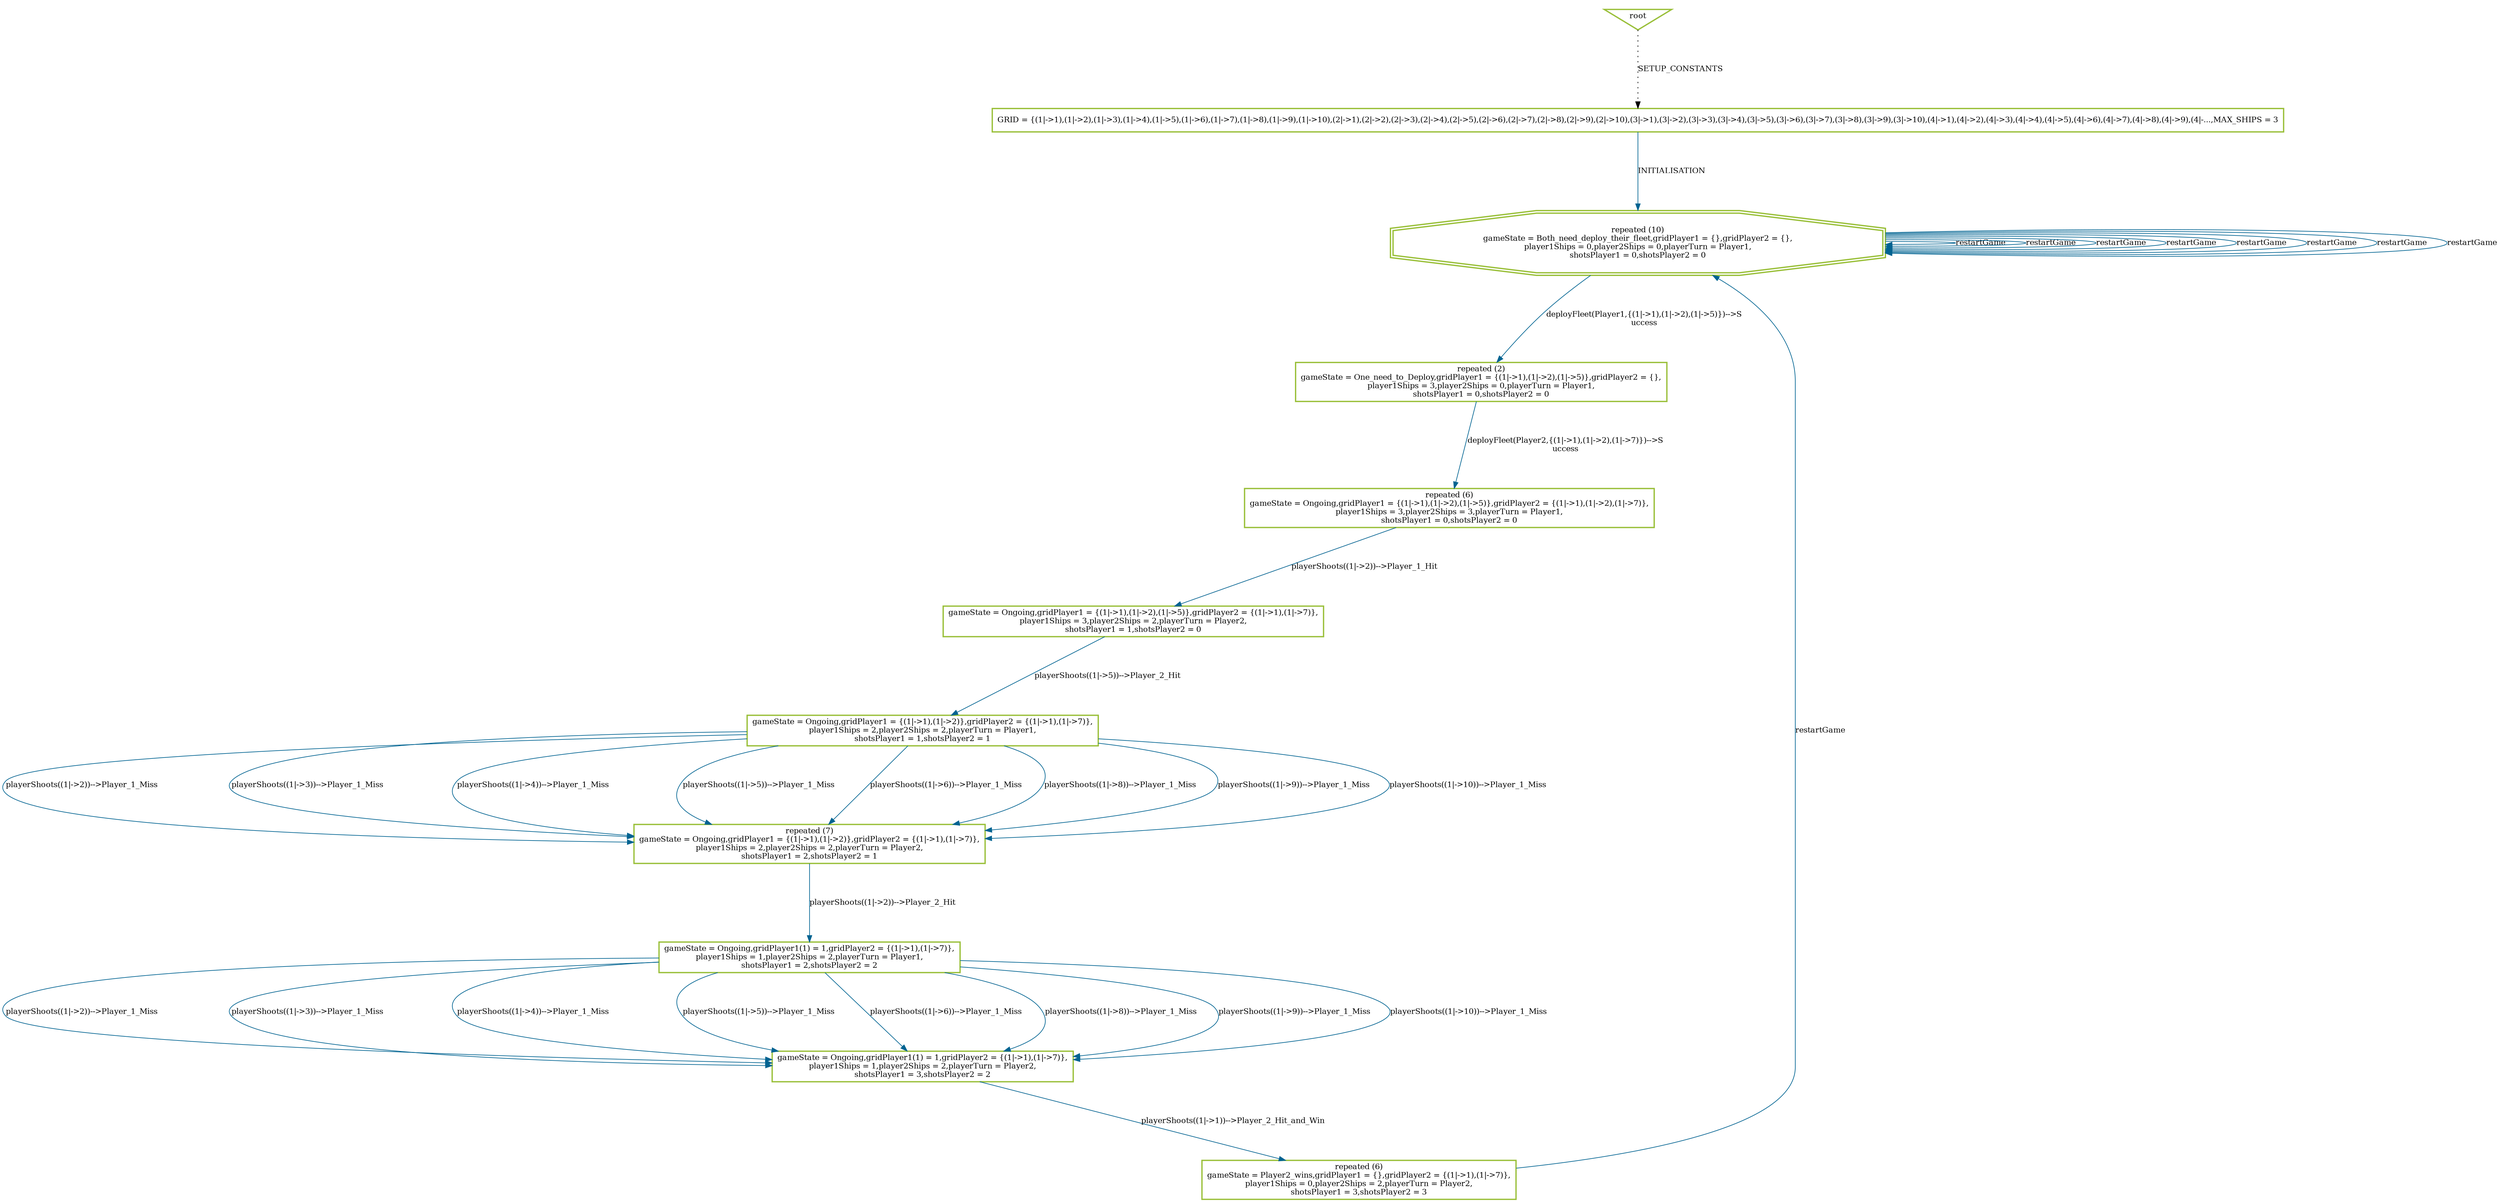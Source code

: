 digraph history {
graph [nodesep=1.5, ranksep=1.5];
0 [shape=box, color="#99BF38", fontsize=12, penwidth=2, label="GRID = \{(1\|-\>1),(1\|-\>2),(1\|-\>3),(1\|-\>4),(1\|-\>5),(1\|-\>6),(1\|-\>7),(1\|-\>8),(1\|-\>9),(1\|-\>10),(2\|-\>1),(2\|-\>2),(2\|-\>3),(2\|-\>4),(2\|-\>5),(2\|-\>6),(2\|-\>7),(2\|-\>8),(2\|-\>9),(2\|-\>10),(3\|-\>1),(3\|-\>2),(3\|-\>3),(3\|-\>4),(3\|-\>5),(3\|-\>6),(3\|-\>7),(3\|-\>8),(3\|-\>9),(3\|-\>10),(4\|-\>1),(4\|-\>2),(4\|-\>3),(4\|-\>4),(4\|-\>5),(4\|-\>6),(4\|-\>7),(4\|-\>8),(4\|-\>9),(4\|-...,MAX_SHIPS = 3"];

1 [shape=doubleoctagon, color="#99BF38", fontsize=12, penwidth=2, label="repeated (10)\ngameState = Both_need_deploy_their_fleet,gridPlayer1 = \{\},gridPlayer2 = \{\},\nplayer1Ships = 0,player2Ships = 0,playerTurn = Player1,\nshotsPlayer1 = 0,shotsPlayer2 = 0"];

4 [shape=box, color="#99BF38", fontsize=12, penwidth=2, label="repeated (2)\ngameState = One_need_to_Deploy,gridPlayer1 = \{(1\|-\>1),(1\|-\>2),(1\|-\>5)\},gridPlayer2 = \{\},\nplayer1Ships = 3,player2Ships = 0,playerTurn = Player1,\nshotsPlayer1 = 0,shotsPlayer2 = 0"];

16 [shape=box, color="#99BF38", fontsize=12, penwidth=2, label="repeated (6)\ngameState = Ongoing,gridPlayer1 = \{(1\|-\>1),(1\|-\>2),(1\|-\>5)\},gridPlayer2 = \{(1\|-\>1),(1\|-\>2),(1\|-\>7)\},\nplayer1Ships = 3,player2Ships = 3,playerTurn = Player1,\nshotsPlayer1 = 0,shotsPlayer2 = 0"];

23 [shape=box, color="#99BF38", fontsize=12, penwidth=2, label="gameState = Ongoing,gridPlayer1 = \{(1\|-\>1),(1\|-\>2),(1\|-\>5)\},gridPlayer2 = \{(1\|-\>1),(1\|-\>7)\},\nplayer1Ships = 3,player2Ships = 2,playerTurn = Player2,\nshotsPlayer1 = 1,shotsPlayer2 = 0"];

29 [shape=box, color="#99BF38", fontsize=12, penwidth=2, label="gameState = Ongoing,gridPlayer1 = \{(1\|-\>1),(1\|-\>2)\},gridPlayer2 = \{(1\|-\>1),(1\|-\>7)\},\nplayer1Ships = 2,player2Ships = 2,playerTurn = Player1,\nshotsPlayer1 = 1,shotsPlayer2 = 1"];

40 [shape=box, color="#99BF38", fontsize=12, penwidth=2, label="repeated (7)\ngameState = Ongoing,gridPlayer1 = \{(1\|-\>1),(1\|-\>2)\},gridPlayer2 = \{(1\|-\>1),(1\|-\>7)\},\nplayer1Ships = 2,player2Ships = 2,playerTurn = Player2,\nshotsPlayer1 = 2,shotsPlayer2 = 1"];

43 [shape=box, color="#99BF38", fontsize=12, penwidth=2, label="gameState = Ongoing,gridPlayer1(1) = 1,gridPlayer2 = \{(1\|-\>1),(1\|-\>7)\},\nplayer1Ships = 1,player2Ships = 2,playerTurn = Player1,\nshotsPlayer1 = 2,shotsPlayer2 = 2"];

46 [shape=box, color="#99BF38", fontsize=12, penwidth=2, label="gameState = Ongoing,gridPlayer1(1) = 1,gridPlayer2 = \{(1\|-\>1),(1\|-\>7)\},\nplayer1Ships = 1,player2Ships = 2,playerTurn = Player2,\nshotsPlayer1 = 3,shotsPlayer2 = 2"];

48 [shape=box, color="#99BF38", fontsize=12, penwidth=2, label="repeated (6)\ngameState = Player2_wins,gridPlayer1 = \{\},gridPlayer2 = \{(1\|-\>1),(1\|-\>7)\},\nplayer1Ships = 0,player2Ships = 2,playerTurn = Player2,\nshotsPlayer1 = 3,shotsPlayer2 = 3"];

root [shape=invtriangle, color="#99BF38", fontsize=12, penwidth=2, label="root"];

root -> 0 [style = dotted, color = black, label="SETUP_CONSTANTS", fontsize=12];

0 -> 1 [color = "#006391", label="INITIALISATION", fontsize=12];

1 -> 1 [color = "#006391", label="restartGame", fontsize=12];

1 -> 4 [color = "#006391", label="deployFleet(Player1,\{(1\|-\>1),(1\|-\>2),(1\|-\>5)\})--\>S\nuccess", fontsize=12];


4 -> 16 [color = "#006391", label="deployFleet(Player2,\{(1\|-\>1),(1\|-\>2),(1\|-\>7)\})--\>S\nuccess", fontsize=12];






16 -> 23 [color = "#006391", label="playerShoots((1\|-\>2))--\>Player_1_Hit", fontsize=12];

23 -> 29 [color = "#006391", label="playerShoots((1\|-\>5))--\>Player_2_Hit", fontsize=12];

29 -> 40 [color = "#006391", label="playerShoots((1\|-\>2))--\>Player_1_Miss", fontsize=12];
29 -> 40 [color = "#006391", label="playerShoots((1\|-\>3))--\>Player_1_Miss", fontsize=12];
29 -> 40 [color = "#006391", label="playerShoots((1\|-\>4))--\>Player_1_Miss", fontsize=12];
29 -> 40 [color = "#006391", label="playerShoots((1\|-\>5))--\>Player_1_Miss", fontsize=12];
29 -> 40 [color = "#006391", label="playerShoots((1\|-\>6))--\>Player_1_Miss", fontsize=12];
29 -> 40 [color = "#006391", label="playerShoots((1\|-\>8))--\>Player_1_Miss", fontsize=12];
29 -> 40 [color = "#006391", label="playerShoots((1\|-\>9))--\>Player_1_Miss", fontsize=12];
29 -> 40 [color = "#006391", label="playerShoots((1\|-\>10))--\>Player_1_Miss", fontsize=12];







40 -> 43 [color = "#006391", label="playerShoots((1\|-\>2))--\>Player_2_Hit", fontsize=12];

43 -> 46 [color = "#006391", label="playerShoots((1\|-\>2))--\>Player_1_Miss", fontsize=12];
43 -> 46 [color = "#006391", label="playerShoots((1\|-\>3))--\>Player_1_Miss", fontsize=12];
43 -> 46 [color = "#006391", label="playerShoots((1\|-\>4))--\>Player_1_Miss", fontsize=12];
43 -> 46 [color = "#006391", label="playerShoots((1\|-\>5))--\>Player_1_Miss", fontsize=12];
43 -> 46 [color = "#006391", label="playerShoots((1\|-\>6))--\>Player_1_Miss", fontsize=12];
43 -> 46 [color = "#006391", label="playerShoots((1\|-\>8))--\>Player_1_Miss", fontsize=12];
43 -> 46 [color = "#006391", label="playerShoots((1\|-\>9))--\>Player_1_Miss", fontsize=12];
43 -> 46 [color = "#006391", label="playerShoots((1\|-\>10))--\>Player_1_Miss", fontsize=12];

46 -> 48 [color = "#006391", label="playerShoots((1\|-\>1))--\>Player_2_Hit_and_Win", fontsize=12];






48 -> 1 [color = "#006391", label="restartGame", fontsize=12];

1 -> 1 [color = "#006391", label="restartGame", fontsize=12];

1 -> 1 [color = "#006391", label="restartGame", fontsize=12];

1 -> 1 [color = "#006391", label="restartGame", fontsize=12];

1 -> 1 [color = "#006391", label="restartGame", fontsize=12];

1 -> 1 [color = "#006391", label="restartGame", fontsize=12];

1 -> 1 [color = "#006391", label="restartGame", fontsize=12];

1 -> 1 [color = "#006391", label="restartGame", fontsize=12];

}
